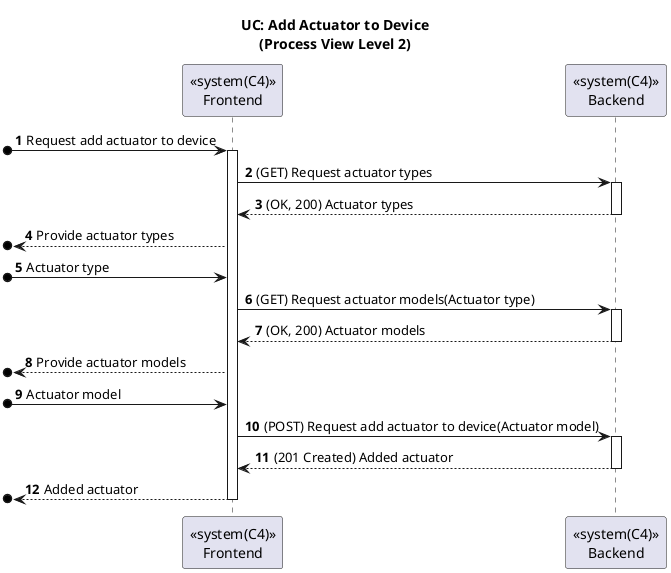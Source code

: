 @startuml

title UC: Add Actuator to Device\n(Process View Level 2)
autonumber

participant "<<system(C4)>>\nFrontend" as FE
participant "<<system(C4)>>\nBackend" as BE

[o-> FE : Request add actuator to device
activate FE
FE -> BE : (GET) Request actuator types
activate BE
FE <-- BE : (OK, 200) Actuator types
deactivate BE
[o<-- FE : Provide actuator types
[o-> FE : Actuator type
FE -> BE : (GET) Request actuator models(Actuator type)
activate BE
FE <-- BE : (OK, 200) Actuator models
deactivate BE
[o<-- FE : Provide actuator models
[o-> FE : Actuator model
FE -> BE : (POST) Request add actuator to device(Actuator model)
activate BE
FE <-- BE : (201 Created) Added actuator
deactivate BE
[o<-- FE : Added actuator
deactivate FE

@enduml